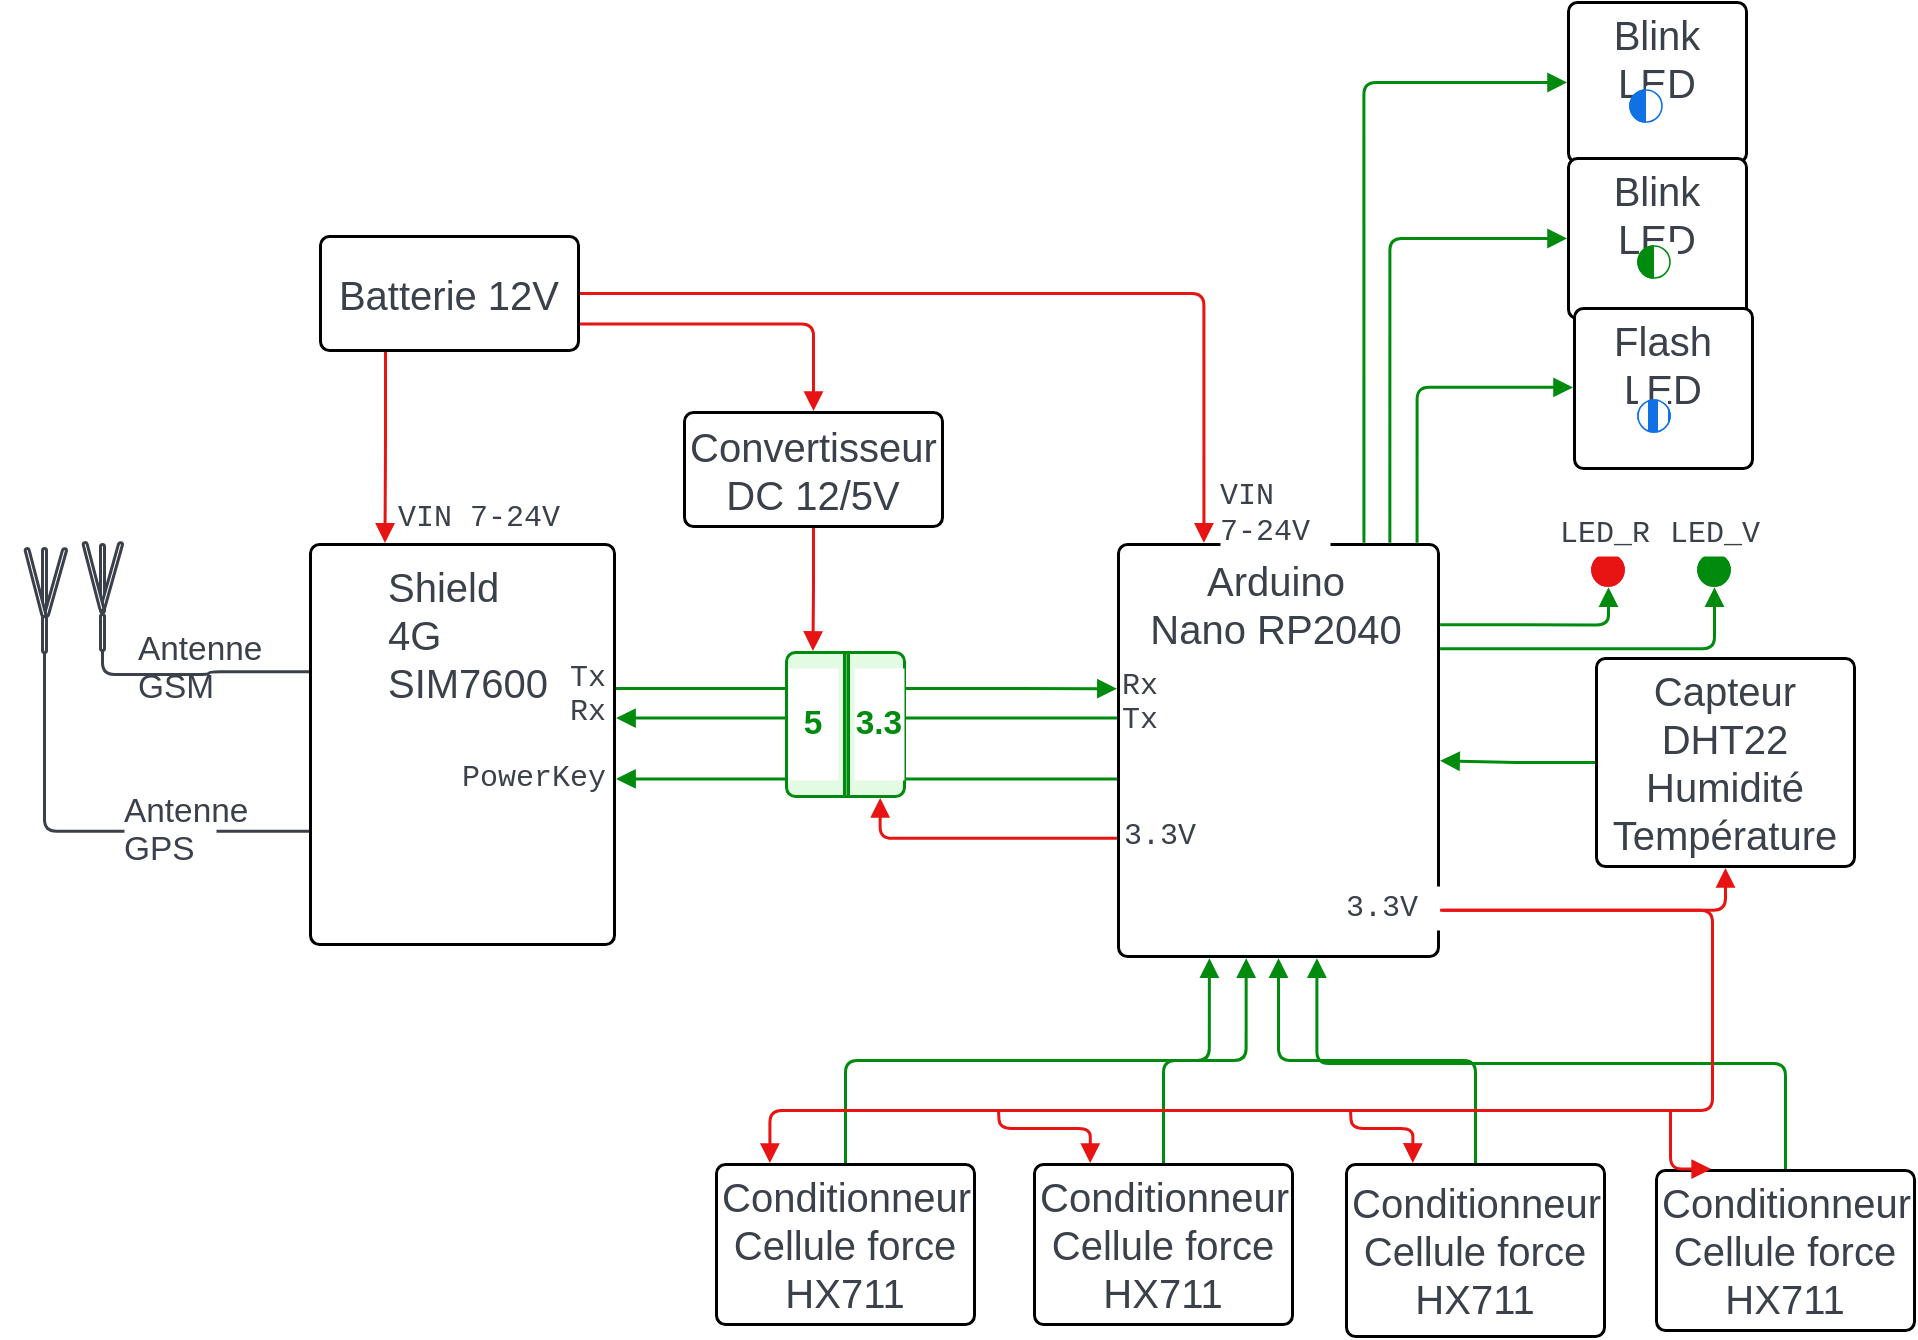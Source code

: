 <mxfile version="22.1.0" type="github">
  <diagram name="Page-1" id="kDd6vCQBPgRqK_6mCECh">
    <mxGraphModel dx="-643" dy="98" grid="1" gridSize="10" guides="1" tooltips="1" connect="1" arrows="1" fold="1" page="1" pageScale="1" pageWidth="827" pageHeight="1169" math="0" shadow="0">
      <root>
        <mxCell id="0" />
        <mxCell id="1" parent="0" />
        <mxCell id="z5a40IIx1b7K1molm0N_-2" value="Blink LED&#xa;" style="html=1;overflow=block;blockSpacing=1;whiteSpace=wrap;fontSize=20;fontColor=#3a414a;spacing=3.8;strokeOpacity=100;rounded=1;absoluteArcSize=1;arcSize=9;strokeWidth=1.5;lucidId=wam2Kq3MyECr;" vertex="1" parent="1">
          <mxGeometry x="2192" y="1124" width="89" height="80" as="geometry" />
        </mxCell>
        <mxCell id="z5a40IIx1b7K1molm0N_-3" value="Blink LED&#xa;" style="html=1;overflow=block;blockSpacing=1;whiteSpace=wrap;fontSize=20;fontColor=#3a414a;spacing=3.8;strokeOpacity=100;rounded=1;absoluteArcSize=1;arcSize=9;strokeWidth=1.5;lucidId=Kam2kGSk9TJp;" vertex="1" parent="1">
          <mxGeometry x="2192" y="1202" width="89" height="80" as="geometry" />
        </mxCell>
        <mxCell id="z5a40IIx1b7K1molm0N_-4" value="Flash LED&#xa;" style="html=1;overflow=block;blockSpacing=1;whiteSpace=wrap;fontSize=20;fontColor=#3a414a;spacing=3.8;strokeOpacity=100;rounded=1;absoluteArcSize=1;arcSize=9;strokeWidth=1.5;lucidId=I~l21GsN-wiM;" vertex="1" parent="1">
          <mxGeometry x="2195" y="1277" width="89" height="80" as="geometry" />
        </mxCell>
        <mxCell id="z5a40IIx1b7K1molm0N_-5" value="" style="html=1;jettySize=18;whiteSpace=wrap;fontSize=13;strokeColor=#008a0e;strokeOpacity=100;strokeWidth=1.5;rounded=1;arcSize=12;edgeStyle=orthogonalEdgeStyle;startArrow=block;startFill=1;endArrow=none;exitX=1.005;exitY=0.586;exitPerimeter=0;entryX=-0.005;entryY=0.569;entryPerimeter=0;lucidId=isl2nDDobucf;" edge="1" parent="1" source="z5a40IIx1b7K1molm0N_-9" target="z5a40IIx1b7K1molm0N_-6">
          <mxGeometry width="100" height="100" relative="1" as="geometry">
            <Array as="points" />
          </mxGeometry>
        </mxCell>
        <mxCell id="z5a40IIx1b7K1molm0N_-6" value="" style="html=1;overflow=block;blockSpacing=1;whiteSpace=wrap;fontSize=13;spacing=3.8;strokeOpacity=100;rounded=1;absoluteArcSize=1;arcSize=9;strokeWidth=1.5;lucidId=~il23Dk-kgkk;" vertex="1" parent="1">
          <mxGeometry x="1967" y="1395" width="160" height="206" as="geometry" />
        </mxCell>
        <mxCell id="z5a40IIx1b7K1molm0N_-7" value="" style="html=1;jettySize=18;whiteSpace=wrap;fontSize=13;strokeColor=#008a0e;strokeOpacity=100;strokeWidth=1.5;rounded=1;arcSize=12;edgeStyle=orthogonalEdgeStyle;startArrow=block;startFill=1;endArrow=none;exitX=1.005;exitY=0.434;exitPerimeter=0;entryX=-0.005;entryY=0.421;entryPerimeter=0;lucidId=iql2d-2Zj.b3;" edge="1" parent="1" source="z5a40IIx1b7K1molm0N_-9" target="z5a40IIx1b7K1molm0N_-6">
          <mxGeometry width="100" height="100" relative="1" as="geometry">
            <Array as="points" />
          </mxGeometry>
        </mxCell>
        <mxCell id="z5a40IIx1b7K1molm0N_-8" value="" style="html=1;jettySize=18;whiteSpace=wrap;fontSize=13;strokeColor=#008a0e;strokeOpacity=100;strokeWidth=1.5;rounded=1;arcSize=12;edgeStyle=orthogonalEdgeStyle;startArrow=none;endArrow=block;endFill=1;exitX=1.005;exitY=0.36;exitPerimeter=0;entryX=-0.005;entryY=0.35;entryPerimeter=0;lucidId=Qol2aMwSK3-S;" edge="1" parent="1" source="z5a40IIx1b7K1molm0N_-9" target="z5a40IIx1b7K1molm0N_-6">
          <mxGeometry width="100" height="100" relative="1" as="geometry">
            <Array as="points" />
          </mxGeometry>
        </mxCell>
        <mxCell id="z5a40IIx1b7K1molm0N_-9" value="" style="html=1;overflow=block;blockSpacing=1;whiteSpace=wrap;fontSize=13;spacing=3.8;strokeOpacity=100;rounded=1;absoluteArcSize=1;arcSize=9;strokeWidth=1.5;lucidId=1il2_6-KEyYq;" vertex="1" parent="1">
          <mxGeometry x="1563" y="1395" width="152" height="200" as="geometry" />
        </mxCell>
        <mxCell id="z5a40IIx1b7K1molm0N_-10" value="Arduino&#xa;Nano RP2040" style="html=1;overflow=block;blockSpacing=1;whiteSpace=wrap;fontSize=20;fontColor=#3a414a;spacing=0;fillColor=#ffffff;strokeWidth=1.5;strokeColor=none;lucidId=irl2oav~GlaL;" vertex="1" parent="1">
          <mxGeometry x="1980" y="1401" width="132" height="43" as="geometry" />
        </mxCell>
        <mxCell id="z5a40IIx1b7K1molm0N_-11" value="&lt;div style=&quot;display: flex; justify-content: flex-start; text-align: left; align-items: baseline; font-size: 0; line-height: 1.25;margin-top: -2px;&quot;&gt;&lt;span&gt;&lt;span style=&quot;font-size:16.7px;color:#3a414a;&quot;&gt;Antenne &#xa;&lt;/span&gt;&lt;/span&gt;&lt;/div&gt;&lt;div style=&quot;display: flex; justify-content: flex-start; text-align: left; align-items: baseline; font-size: 0; line-height: 1.25;margin-top: -2px;&quot;&gt;&lt;span&gt;&lt;span style=&quot;font-size:16.7px;color:#3a414a;&quot;&gt;GSM&lt;/span&gt;&lt;/span&gt;&lt;/div&gt;" style="html=1;overflow=block;blockSpacing=1;whiteSpace=wrap;fontSize=13;spacing=0;verticalAlign=top;fillColor=#ffffff;strokeWidth=1.5;strokeColor=none;lucidId=jyl23Vy3XqJ3;" vertex="1" parent="1">
          <mxGeometry x="1477" y="1440" width="75" height="40" as="geometry" />
        </mxCell>
        <mxCell id="z5a40IIx1b7K1molm0N_-12" value="&lt;div style=&quot;display: flex; justify-content: flex-end; text-align: right; align-items: baseline; font-size: 0; line-height: 1.25;margin-top: -2px;&quot;&gt;&lt;span&gt;&lt;span style=&quot;font-size:15px;color:#3a414a;font-family: Cousine;&quot;&gt;Tx&#xa;&lt;/span&gt;&lt;/span&gt;&lt;/div&gt;&lt;div style=&quot;display: flex; justify-content: flex-end; text-align: right; align-items: baseline; font-size: 0; line-height: 1.25;margin-top: -2px;&quot;&gt;&lt;span&gt;&lt;span style=&quot;font-size:15px;color:#3a414a;font-family: Cousine;&quot;&gt;Rx&#xa;&lt;/span&gt;&lt;/span&gt;&lt;/div&gt;&lt;div style=&quot;display: flex; justify-content: flex-end; text-align: right; align-items: baseline; font-size: 0; line-height: 1.25;margin-top: -2px;&quot;&gt;&lt;span&gt;&lt;span style=&quot;font-size:15px;color:#3a414a;font-family: Cousine;&quot;&gt;&#xa;&lt;/span&gt;&lt;/span&gt;&lt;/div&gt;&lt;div style=&quot;display: flex; justify-content: flex-end; text-align: right; align-items: baseline; font-size: 0; line-height: 1.25;margin-top: -2px;&quot;&gt;&lt;span&gt;&lt;span style=&quot;font-size:15px;color:#3a414a;font-family: Cousine;&quot;&gt;PowerKey&lt;/span&gt;&lt;/span&gt;&lt;/div&gt;" style="html=1;overflow=block;blockSpacing=1;whiteSpace=wrap;fontSize=13;fontFamily=Cousine;spacing=0;verticalAlign=top;fillColor=#ffffff;strokeWidth=1.5;strokeColor=none;lucidId=2ol2ThRLC8Y2;" vertex="1" parent="1">
          <mxGeometry x="1633" y="1456" width="78" height="68" as="geometry" />
        </mxCell>
        <mxCell id="z5a40IIx1b7K1molm0N_-13" value="&lt;div style=&quot;display: flex; justify-content: flex-start; text-align: left; align-items: baseline; font-size: 0; line-height: 1.25;margin-top: -2px;&quot;&gt;&lt;span&gt;&lt;span style=&quot;font-size:15px;color:#3a414a;font-family: Cousine;&quot;&gt;Rx&#xa;&lt;/span&gt;&lt;/span&gt;&lt;/div&gt;&lt;div style=&quot;display: flex; justify-content: flex-start; text-align: left; align-items: baseline; font-size: 0; line-height: 1.25;margin-top: -2px;&quot;&gt;&lt;span&gt;&lt;span style=&quot;font-size:15px;color:#3a414a;font-family: Cousine;&quot;&gt;Tx&lt;/span&gt;&lt;/span&gt;&lt;/div&gt;" style="html=1;overflow=block;blockSpacing=1;whiteSpace=wrap;fontSize=13;fontFamily=Cousine;spacing=0;verticalAlign=middle;fillColor=#ffffff;strokeWidth=1.5;strokeColor=none;lucidId=Eql20tewpAD.;" vertex="1" parent="1">
          <mxGeometry x="1969" y="1453" width="19" height="45" as="geometry" />
        </mxCell>
        <mxCell id="z5a40IIx1b7K1molm0N_-14" value="Batterie 12V" style="html=1;overflow=block;blockSpacing=1;whiteSpace=wrap;fontSize=20;fontColor=#3a414a;spacing=3.8;strokeOpacity=100;rounded=1;absoluteArcSize=1;arcSize=9;strokeWidth=1.5;lucidId=Akl2k1XcJ_OP;" vertex="1" parent="1">
          <mxGeometry x="1568" y="1241" width="129" height="57" as="geometry" />
        </mxCell>
        <mxCell id="z5a40IIx1b7K1molm0N_-15" value="" style="html=1;jettySize=18;whiteSpace=wrap;fontSize=13;strokeColor=#e81313;strokeOpacity=100;strokeWidth=1.5;rounded=1;arcSize=12;edgeStyle=orthogonalEdgeStyle;startArrow=none;endArrow=block;endFill=1;exitX=0.252;exitY=1.013;exitPerimeter=0;entryX=0.245;entryY=-0.004;entryPerimeter=0;lucidId=Ukl2D3fALh_a;" edge="1" parent="1" source="z5a40IIx1b7K1molm0N_-14" target="z5a40IIx1b7K1molm0N_-9">
          <mxGeometry width="100" height="100" relative="1" as="geometry">
            <Array as="points" />
          </mxGeometry>
        </mxCell>
        <mxCell id="z5a40IIx1b7K1molm0N_-16" value="" style="html=1;jettySize=18;whiteSpace=wrap;fontSize=13;strokeColor=#e81313;strokeOpacity=100;strokeWidth=1.5;rounded=1;arcSize=12;edgeStyle=orthogonalEdgeStyle;startArrow=none;endArrow=block;endFill=1;exitX=1.006;exitY=0.5;exitPerimeter=0;entryX=0.267;entryY=-0.004;entryPerimeter=0;lucidId=vll2SxOi3kdY;" edge="1" parent="1" source="z5a40IIx1b7K1molm0N_-14" target="z5a40IIx1b7K1molm0N_-6">
          <mxGeometry width="100" height="100" relative="1" as="geometry">
            <Array as="points" />
          </mxGeometry>
        </mxCell>
        <mxCell id="z5a40IIx1b7K1molm0N_-17" value="" style="group;dropTarget=0;pointerEvents=0;" vertex="1" parent="1">
          <mxGeometry x="1795" y="1449" width="72" height="72" as="geometry" />
        </mxCell>
        <mxCell id="z5a40IIx1b7K1molm0N_-18" value="" style="html=1;overflow=block;blockSpacing=1;whiteSpace=wrap;fontSize=13;align=center;spacing=3.8;strokeColor=#008a0e;strokeOpacity=100;fillOpacity=100;rounded=1;absoluteArcSize=1;arcSize=9;fillColor=#e3fae3;strokeWidth=1.5;lucidId=lml2sWP87581;" vertex="1" parent="z5a40IIx1b7K1molm0N_-17">
          <mxGeometry x="6" width="59" height="72" as="geometry" />
        </mxCell>
        <mxCell id="z5a40IIx1b7K1molm0N_-19" value="5" style="html=1;overflow=block;blockSpacing=1;whiteSpace=wrap;fontSize=16.7;fontColor=#008a0e;fontStyle=1;align=center;spacing=0;fillColor=#ffffff;strokeWidth=1.5;strokeColor=none;lucidId=lml2~8v~_dHL;" vertex="1" parent="z5a40IIx1b7K1molm0N_-17">
          <mxGeometry x="7" y="8" width="25" height="56" as="geometry" />
        </mxCell>
        <mxCell id="z5a40IIx1b7K1molm0N_-20" value="3.3" style="html=1;overflow=block;blockSpacing=1;whiteSpace=wrap;fontSize=16.7;fontColor=#008a0e;fontStyle=1;align=center;spacing=0;fillColor=#ffffff;strokeWidth=1.5;strokeColor=none;lucidId=lml2aCfvG56b;" vertex="1" parent="z5a40IIx1b7K1molm0N_-17">
          <mxGeometry x="40" y="8" width="25" height="56" as="geometry" />
        </mxCell>
        <mxCell id="z5a40IIx1b7K1molm0N_-21" value="" style="html=1;overflow=block;blockSpacing=1;whiteSpace=wrap;fontSize=13;spacing=0;strokeColor=#008a0e;strokeOpacity=100;fillOpacity=100;rounded=1;absoluteArcSize=1;arcSize=9;rotation=-270;fillColor=#54c45e;strokeWidth=1.5;lucidId=lml2AcNpxKE8;" vertex="1" parent="z5a40IIx1b7K1molm0N_-17">
          <mxGeometry y="35" width="72" height="2" as="geometry" />
        </mxCell>
        <mxCell id="z5a40IIx1b7K1molm0N_-40" value="Shield 4G&#xa;SIM7600" style="html=1;overflow=block;blockSpacing=1;whiteSpace=wrap;fontSize=20;fontColor=#3a414a;align=left;spacing=3.8;verticalAlign=top;strokeColor=none;fillOpacity=0;fillColor=#ffffff;strokeWidth=0;lucidId=Mrl24iQ1_XWD;" vertex="1" parent="1">
          <mxGeometry x="1599" y="1402" width="81" height="80" as="geometry" />
        </mxCell>
        <mxCell id="z5a40IIx1b7K1molm0N_-41" value="" style="group;dropTarget=0;pointerEvents=0;" vertex="1" parent="1">
          <mxGeometry x="1450" y="1410" width="44" height="28" as="geometry" />
        </mxCell>
        <mxCell id="z5a40IIx1b7K1molm0N_-42" value="" style="html=1;overflow=block;blockSpacing=1;whiteSpace=wrap;fontSize=13;spacing=0;strokeColor=#3a414a;strokeOpacity=100;rounded=1;absoluteArcSize=1;arcSize=9;rotation=-270;strokeWidth=1.5;lucidId=jwl2tyw8.3m_;" vertex="1" parent="z5a40IIx1b7K1molm0N_-41">
          <mxGeometry x="-8" y="1" width="34" height="2" as="geometry" />
        </mxCell>
        <mxCell id="z5a40IIx1b7K1molm0N_-43" value="" style="html=1;overflow=block;blockSpacing=1;whiteSpace=wrap;fontSize=13;spacing=0;strokeColor=#3a414a;strokeOpacity=100;rounded=1;absoluteArcSize=1;arcSize=9;rotation=-254.305;strokeWidth=1.5;lucidId=Iwl2Ux_pUbyy;" vertex="1" parent="z5a40IIx1b7K1molm0N_-41">
          <mxGeometry x="-4" width="35" height="2" as="geometry" />
        </mxCell>
        <mxCell id="z5a40IIx1b7K1molm0N_-44" value="" style="html=1;overflow=block;blockSpacing=1;whiteSpace=wrap;fontSize=13;spacing=0;strokeColor=#3a414a;strokeOpacity=100;rounded=1;absoluteArcSize=1;arcSize=9;rotation=75.504;strokeWidth=1.5;lucidId=7wl2mtoWIzVA;" vertex="1" parent="z5a40IIx1b7K1molm0N_-41">
          <mxGeometry x="-13" width="35" height="2" as="geometry" />
        </mxCell>
        <mxCell id="z5a40IIx1b7K1molm0N_-45" value="" style="html=1;overflow=block;blockSpacing=1;whiteSpace=wrap;fontSize=13;spacing=0;strokeColor=#3a414a;strokeOpacity=100;rounded=1;absoluteArcSize=1;arcSize=9;rotation=-270;strokeWidth=1.5;lucidId=jxl29xUAXIb~;" vertex="1" parent="z5a40IIx1b7K1molm0N_-41">
          <mxGeometry y="28" width="18" height="2" as="geometry" />
        </mxCell>
        <mxCell id="z5a40IIx1b7K1molm0N_-46" value="" style="group;dropTarget=0;pointerEvents=0;" vertex="1" parent="1">
          <mxGeometry x="1408" y="1413" width="45" height="28" as="geometry" />
        </mxCell>
        <mxCell id="z5a40IIx1b7K1molm0N_-47" value="" style="html=1;overflow=block;blockSpacing=1;whiteSpace=wrap;fontSize=13;spacing=0;strokeColor=#3a414a;strokeOpacity=100;rounded=1;absoluteArcSize=1;arcSize=9;rotation=-270;strokeWidth=1.5;lucidId=Nxl2-lpFcH1q;" vertex="1" parent="z5a40IIx1b7K1molm0N_-46">
          <mxGeometry x="5" width="34" height="2" as="geometry" />
        </mxCell>
        <mxCell id="z5a40IIx1b7K1molm0N_-48" value="" style="html=1;overflow=block;blockSpacing=1;whiteSpace=wrap;fontSize=13;spacing=0;strokeColor=#3a414a;strokeOpacity=100;rounded=1;absoluteArcSize=1;arcSize=9;rotation=-254.305;strokeWidth=1.5;lucidId=Nxl2GQDLz5vj;" vertex="1" parent="z5a40IIx1b7K1molm0N_-46">
          <mxGeometry x="10" width="35" height="2" as="geometry" />
        </mxCell>
        <mxCell id="z5a40IIx1b7K1molm0N_-49" value="" style="html=1;overflow=block;blockSpacing=1;whiteSpace=wrap;fontSize=13;spacing=0;strokeColor=#3a414a;strokeOpacity=100;rounded=1;absoluteArcSize=1;arcSize=9;rotation=75.504;strokeWidth=1.5;lucidId=Nxl2s.B~17ht;" vertex="1" parent="z5a40IIx1b7K1molm0N_-46">
          <mxGeometry width="35" height="2" as="geometry" />
        </mxCell>
        <mxCell id="z5a40IIx1b7K1molm0N_-50" value="" style="html=1;overflow=block;blockSpacing=1;whiteSpace=wrap;fontSize=13;spacing=0;strokeColor=#3a414a;strokeOpacity=100;rounded=1;absoluteArcSize=1;arcSize=9;rotation=-270;strokeWidth=1.5;lucidId=Nxl2yRoJXzgx;" vertex="1" parent="z5a40IIx1b7K1molm0N_-46">
          <mxGeometry x="13" y="26" width="18" height="2" as="geometry" />
        </mxCell>
        <mxCell id="z5a40IIx1b7K1molm0N_-51" value="" style="html=1;jettySize=18;whiteSpace=wrap;fontSize=13;strokeColor=#3a414a;strokeOpacity=100;strokeWidth=1.5;rounded=1;arcSize=12;edgeStyle=orthogonalEdgeStyle;startArrow=none;endArrow=none;exitX=-0.005;exitY=0.318;exitPerimeter=0;entryX=1;entryY=0.5;entryPerimeter=0;lucidId=2xl2dHbw8EfJ;" edge="1" parent="1" source="z5a40IIx1b7K1molm0N_-9" target="z5a40IIx1b7K1molm0N_-45">
          <mxGeometry width="100" height="100" relative="1" as="geometry">
            <Array as="points">
              <mxPoint x="1512" y="1459" />
              <mxPoint x="1512" y="1460" />
              <mxPoint x="1459" y="1460" />
            </Array>
          </mxGeometry>
        </mxCell>
        <mxCell id="z5a40IIx1b7K1molm0N_-52" value="" style="html=1;jettySize=18;whiteSpace=wrap;fontSize=13;strokeColor=#3a414a;strokeOpacity=100;strokeWidth=1.5;rounded=1;arcSize=12;edgeStyle=orthogonalEdgeStyle;startArrow=none;endArrow=none;exitX=-0.005;exitY=0.717;exitPerimeter=0;entryX=1;entryY=0.5;entryPerimeter=0;lucidId=4yl2cOL5Rbx4;" edge="1" parent="1" source="z5a40IIx1b7K1molm0N_-9" target="z5a40IIx1b7K1molm0N_-50">
          <mxGeometry width="100" height="100" relative="1" as="geometry">
            <Array as="points" />
          </mxGeometry>
        </mxCell>
        <mxCell id="z5a40IIx1b7K1molm0N_-53" value="&lt;div style=&quot;display: flex; justify-content: flex-start; text-align: left; align-items: baseline; font-size: 0; line-height: 1.25;margin-top: -2px;&quot;&gt;&lt;span&gt;&lt;span style=&quot;font-size:16.7px;color:#3a414a;&quot;&gt;Antenne &#xa;&lt;/span&gt;&lt;/span&gt;&lt;/div&gt;&lt;div style=&quot;display: flex; justify-content: flex-start; text-align: left; align-items: baseline; font-size: 0; line-height: 1.25;margin-top: -2px;&quot;&gt;&lt;span&gt;&lt;span style=&quot;font-size:16.7px;color:#3a414a;&quot;&gt;GPS&lt;/span&gt;&lt;/span&gt;&lt;/div&gt;" style="html=1;overflow=block;blockSpacing=1;whiteSpace=wrap;fontSize=13;spacing=0;verticalAlign=top;fillColor=#ffffff;strokeWidth=1.5;strokeColor=none;lucidId=9yl2a~dbPtPK;" vertex="1" parent="1">
          <mxGeometry x="1470" y="1521" width="46" height="40" as="geometry" />
        </mxCell>
        <mxCell id="z5a40IIx1b7K1molm0N_-54" value="Convertisseur DC 12/5V" style="html=1;overflow=block;blockSpacing=1;whiteSpace=wrap;fontSize=20;fontColor=#3a414a;spacing=3.8;strokeOpacity=100;rounded=1;absoluteArcSize=1;arcSize=9;strokeWidth=1.5;lucidId=ozl26dJxAqzv;" vertex="1" parent="1">
          <mxGeometry x="1750" y="1329" width="129" height="57" as="geometry" />
        </mxCell>
        <mxCell id="z5a40IIx1b7K1molm0N_-55" value="Capteur DHT22&#xa;Humidité&#xa;Température" style="html=1;overflow=block;blockSpacing=1;whiteSpace=wrap;fontSize=20;fontColor=#3a414a;spacing=3.8;strokeOpacity=100;rounded=1;absoluteArcSize=1;arcSize=9;strokeWidth=1.5;lucidId=iAl24wP3O9cr;" vertex="1" parent="1">
          <mxGeometry x="2206" y="1452" width="129" height="104" as="geometry" />
        </mxCell>
        <mxCell id="z5a40IIx1b7K1molm0N_-56" value="" style="html=1;jettySize=18;whiteSpace=wrap;fontSize=13;strokeColor=#008a0e;strokeOpacity=100;strokeWidth=1.5;rounded=1;arcSize=12;edgeStyle=orthogonalEdgeStyle;startArrow=none;endArrow=block;endFill=1;exitX=-0.006;exitY=0.5;exitPerimeter=0;entryX=1.005;entryY=0.525;entryPerimeter=0;lucidId=aBl2-XN9TArK;" edge="1" parent="1" source="z5a40IIx1b7K1molm0N_-55" target="z5a40IIx1b7K1molm0N_-6">
          <mxGeometry width="100" height="100" relative="1" as="geometry">
            <Array as="points" />
          </mxGeometry>
        </mxCell>
        <mxCell id="z5a40IIx1b7K1molm0N_-57" value="Conditionneur&#xa;Cellule force&#xa;HX711" style="html=1;overflow=block;blockSpacing=1;whiteSpace=wrap;fontSize=20;fontColor=#3a414a;spacing=3.8;strokeOpacity=100;rounded=1;absoluteArcSize=1;arcSize=9;strokeWidth=1.5;lucidId=RUl2H39iLhSZ;" vertex="1" parent="1">
          <mxGeometry x="1925" y="1705" width="129" height="80" as="geometry" />
        </mxCell>
        <mxCell id="z5a40IIx1b7K1molm0N_-58" value="Conditionneur&#xa;Cellule force&#xa;HX711" style="html=1;overflow=block;blockSpacing=1;whiteSpace=wrap;fontSize=20;fontColor=#3a414a;spacing=3.8;strokeOpacity=100;rounded=1;absoluteArcSize=1;arcSize=9;strokeWidth=1.5;lucidId=dVl2Au.kcAYe;" vertex="1" parent="1">
          <mxGeometry x="1766" y="1705" width="129" height="80" as="geometry" />
        </mxCell>
        <mxCell id="z5a40IIx1b7K1molm0N_-59" value="Conditionneur&#xa;Cellule force&#xa;HX711" style="html=1;overflow=block;blockSpacing=1;whiteSpace=wrap;fontSize=20;fontColor=#3a414a;spacing=3.8;strokeOpacity=100;rounded=1;absoluteArcSize=1;arcSize=9;strokeWidth=1.5;lucidId=dVl29gMZvtSj;" vertex="1" parent="1">
          <mxGeometry x="2081" y="1705" width="129" height="86" as="geometry" />
        </mxCell>
        <mxCell id="z5a40IIx1b7K1molm0N_-60" value="Conditionneur&#xa;Cellule force&#xa;HX711" style="html=1;overflow=block;blockSpacing=1;whiteSpace=wrap;fontSize=20;fontColor=#3a414a;spacing=3.8;strokeOpacity=100;rounded=1;absoluteArcSize=1;arcSize=9;strokeWidth=1.5;lucidId=eVl2-CQv_7~p;" vertex="1" parent="1">
          <mxGeometry x="2236" y="1708" width="129" height="80" as="geometry" />
        </mxCell>
        <mxCell id="z5a40IIx1b7K1molm0N_-61" value="" style="html=1;jettySize=18;whiteSpace=wrap;fontSize=13;strokeColor=#008a0e;strokeOpacity=100;strokeWidth=1.5;rounded=1;arcSize=12;edgeStyle=orthogonalEdgeStyle;startArrow=block;startFill=1;endArrow=none;exitX=0.284;exitY=1.004;exitPerimeter=0;entryX=0.5;entryY=-0.009;entryPerimeter=0;lucidId=CVl2x13nre-T;" edge="1" parent="1" source="z5a40IIx1b7K1molm0N_-6" target="z5a40IIx1b7K1molm0N_-58">
          <mxGeometry width="100" height="100" relative="1" as="geometry">
            <Array as="points" />
          </mxGeometry>
        </mxCell>
        <mxCell id="z5a40IIx1b7K1molm0N_-62" value="" style="html=1;jettySize=18;whiteSpace=wrap;fontSize=13;strokeColor=#008a0e;strokeOpacity=100;strokeWidth=1.5;rounded=1;arcSize=12;edgeStyle=orthogonalEdgeStyle;startArrow=block;startFill=1;endArrow=none;exitX=0.399;exitY=1.004;exitPerimeter=0;entryX=0.5;entryY=-0.009;entryPerimeter=0;lucidId=4Vl2owp2-N0Y;" edge="1" parent="1" source="z5a40IIx1b7K1molm0N_-6" target="z5a40IIx1b7K1molm0N_-57">
          <mxGeometry width="100" height="100" relative="1" as="geometry">
            <Array as="points" />
          </mxGeometry>
        </mxCell>
        <mxCell id="z5a40IIx1b7K1molm0N_-63" value="" style="html=1;jettySize=18;whiteSpace=wrap;fontSize=13;strokeColor=#008a0e;strokeOpacity=100;strokeWidth=1.5;rounded=1;arcSize=12;edgeStyle=orthogonalEdgeStyle;startArrow=block;startFill=1;endArrow=none;exitX=0.5;exitY=1.004;exitPerimeter=0;entryX=0.5;entryY=-0.009;entryPerimeter=0;lucidId=mWl2KOU0v2QU;" edge="1" parent="1" source="z5a40IIx1b7K1molm0N_-6" target="z5a40IIx1b7K1molm0N_-59">
          <mxGeometry width="100" height="100" relative="1" as="geometry">
            <Array as="points" />
          </mxGeometry>
        </mxCell>
        <mxCell id="z5a40IIx1b7K1molm0N_-64" value="" style="html=1;jettySize=18;whiteSpace=wrap;fontSize=13;strokeColor=#008a0e;strokeOpacity=100;strokeWidth=1.5;rounded=1;arcSize=12;edgeStyle=orthogonalEdgeStyle;startArrow=block;startFill=1;endArrow=none;exitX=0.62;exitY=1.004;exitPerimeter=0;entryX=0.5;entryY=-0.009;entryPerimeter=0;lucidId=LWl2CUjEAij3;" edge="1" parent="1" source="z5a40IIx1b7K1molm0N_-6" target="z5a40IIx1b7K1molm0N_-60">
          <mxGeometry width="100" height="100" relative="1" as="geometry">
            <Array as="points" />
          </mxGeometry>
        </mxCell>
        <mxCell id="z5a40IIx1b7K1molm0N_-65" value="" style="html=1;jettySize=18;whiteSpace=wrap;fontSize=13;strokeColor=#e81313;strokeOpacity=100;strokeWidth=1.5;rounded=1;arcSize=12;edgeStyle=orthogonalEdgeStyle;startArrow=block;startFill=1;endArrow=none;exitX=0.207;exitY=-0.009;exitPerimeter=0;entryX=1.005;entryY=0.888;entryPerimeter=0;lucidId=q1l2I2f_z2gF;" edge="1" parent="1" source="z5a40IIx1b7K1molm0N_-58" target="z5a40IIx1b7K1molm0N_-6">
          <mxGeometry width="100" height="100" relative="1" as="geometry">
            <Array as="points">
              <mxPoint x="1793" y="1678" />
              <mxPoint x="2264" y="1678" />
              <mxPoint x="2264" y="1578" />
            </Array>
          </mxGeometry>
        </mxCell>
        <mxCell id="z5a40IIx1b7K1molm0N_-66" value="" style="html=1;jettySize=18;whiteSpace=wrap;fontSize=13;strokeColor=#e81313;strokeOpacity=100;strokeWidth=1.5;rounded=1;arcSize=12;edgeStyle=orthogonalEdgeStyle;startArrow=block;startFill=1;endArrow=none;exitX=0.216;exitY=-0.009;exitPerimeter=0;lucidId=F1l2730JvWF9;" edge="1" parent="1" source="z5a40IIx1b7K1molm0N_-57">
          <mxGeometry width="100" height="100" relative="1" as="geometry">
            <Array as="points" />
            <mxPoint x="1907" y="1678" as="targetPoint" />
          </mxGeometry>
        </mxCell>
        <mxCell id="z5a40IIx1b7K1molm0N_-67" value="" style="html=1;jettySize=18;whiteSpace=wrap;fontSize=13;strokeColor=#e81313;strokeOpacity=100;strokeWidth=1.5;rounded=1;arcSize=12;edgeStyle=orthogonalEdgeStyle;startArrow=block;startFill=1;endArrow=none;exitX=0.257;exitY=-0.009;exitPerimeter=0;lucidId=V1l207W.sN5c;" edge="1" parent="1" source="z5a40IIx1b7K1molm0N_-59">
          <mxGeometry width="100" height="100" relative="1" as="geometry">
            <Array as="points" />
            <mxPoint x="2083" y="1678" as="targetPoint" />
          </mxGeometry>
        </mxCell>
        <mxCell id="z5a40IIx1b7K1molm0N_-68" value="" style="html=1;jettySize=18;whiteSpace=wrap;fontSize=13;strokeColor=#e81313;strokeOpacity=100;strokeWidth=1.5;rounded=1;arcSize=12;edgeStyle=orthogonalEdgeStyle;startArrow=block;startFill=1;endArrow=none;exitX=0.212;exitY=-0.009;exitPerimeter=0;lucidId=k2l2Ns~3N1tw;" edge="1" parent="1" source="z5a40IIx1b7K1molm0N_-60">
          <mxGeometry width="100" height="100" relative="1" as="geometry">
            <Array as="points" />
            <mxPoint x="2243" y="1678" as="targetPoint" />
          </mxGeometry>
        </mxCell>
        <mxCell id="z5a40IIx1b7K1molm0N_-69" value="3.3V" style="html=1;overflow=block;blockSpacing=1;whiteSpace=wrap;fontSize=15;fontFamily=Cousine;fontColor=#3a414a;align=left;spacing=0;verticalAlign=middle;fillColor=#ffffff;strokeWidth=1.5;strokeColor=none;lucidId=v2l26z0juteI;" vertex="1" parent="1">
          <mxGeometry x="2081" y="1566" width="48" height="22" as="geometry" />
        </mxCell>
        <mxCell id="z5a40IIx1b7K1molm0N_-70" value="" style="html=1;jettySize=18;whiteSpace=wrap;fontSize=13;strokeColor=#e81313;strokeOpacity=100;strokeWidth=1.5;rounded=1;arcSize=12;edgeStyle=orthogonalEdgeStyle;startArrow=none;endArrow=block;endFill=1;exitX=0.5;exitY=1.013;exitPerimeter=0;entryX=0.224;entryY=-0.01;entryPerimeter=0;lucidId=q3l2MF-iDhpW;" edge="1" parent="1" source="z5a40IIx1b7K1molm0N_-54" target="z5a40IIx1b7K1molm0N_-18">
          <mxGeometry width="100" height="100" relative="1" as="geometry">
            <Array as="points" />
          </mxGeometry>
        </mxCell>
        <mxCell id="z5a40IIx1b7K1molm0N_-71" value="" style="html=1;jettySize=18;whiteSpace=wrap;fontSize=13;strokeColor=#e81313;strokeOpacity=100;strokeWidth=1.5;rounded=1;arcSize=12;edgeStyle=orthogonalEdgeStyle;startArrow=none;endArrow=block;endFill=1;exitX=1.006;exitY=0.768;exitPerimeter=0;entryX=0.5;entryY=-0.013;entryPerimeter=0;lucidId=N3l2IinGHAsS;" edge="1" parent="1" source="z5a40IIx1b7K1molm0N_-14" target="z5a40IIx1b7K1molm0N_-54">
          <mxGeometry width="100" height="100" relative="1" as="geometry">
            <Array as="points" />
          </mxGeometry>
        </mxCell>
        <mxCell id="z5a40IIx1b7K1molm0N_-72" value="3.3V" style="html=1;overflow=block;blockSpacing=1;whiteSpace=wrap;fontSize=15;fontFamily=Cousine;fontColor=#3a414a;align=left;spacing=0;verticalAlign=middle;fillColor=#ffffff;strokeWidth=1.5;strokeColor=none;lucidId=13l2PmKCMgW5;" vertex="1" parent="1">
          <mxGeometry x="1970" y="1530" width="48" height="22" as="geometry" />
        </mxCell>
        <mxCell id="z5a40IIx1b7K1molm0N_-73" value="" style="html=1;jettySize=18;whiteSpace=wrap;fontSize=13;strokeColor=#e81313;strokeOpacity=100;strokeWidth=1.5;rounded=1;arcSize=12;edgeStyle=orthogonalEdgeStyle;startArrow=none;endArrow=block;endFill=1;exitX=-0.005;exitY=0.713;exitPerimeter=0;entryX=0.794;entryY=1.01;entryPerimeter=0;lucidId=.3l2zNnErTDh;" edge="1" parent="1" source="z5a40IIx1b7K1molm0N_-6" target="z5a40IIx1b7K1molm0N_-18">
          <mxGeometry width="100" height="100" relative="1" as="geometry">
            <Array as="points" />
          </mxGeometry>
        </mxCell>
        <mxCell id="z5a40IIx1b7K1molm0N_-74" value="VIN&#xa;7-24V" style="html=1;overflow=block;blockSpacing=1;whiteSpace=wrap;fontSize=15;fontFamily=Cousine;fontColor=#3a414a;align=left;spacing=0;verticalAlign=middle;fillColor=#ffffff;strokeWidth=1.5;strokeColor=none;lucidId=z4l2SBInwVun;" vertex="1" parent="1">
          <mxGeometry x="2018" y="1362" width="55" height="34" as="geometry" />
        </mxCell>
        <mxCell id="z5a40IIx1b7K1molm0N_-75" value="VIN 7-24V" style="html=1;overflow=block;blockSpacing=1;whiteSpace=wrap;fontSize=15;fontFamily=Cousine;fontColor=#3a414a;align=left;spacing=0;verticalAlign=middle;fillColor=#ffffff;strokeWidth=1.5;strokeColor=none;lucidId=04l27GrsJnOX;" vertex="1" parent="1">
          <mxGeometry x="1607" y="1370" width="84" height="23" as="geometry" />
        </mxCell>
        <mxCell id="z5a40IIx1b7K1molm0N_-76" value="" style="html=1;jettySize=18;whiteSpace=wrap;fontSize=13;strokeColor=#e81313;strokeOpacity=100;strokeWidth=1.5;rounded=1;arcSize=12;edgeStyle=orthogonalEdgeStyle;startArrow=none;endArrow=block;endFill=1;exitX=1.005;exitY=0.888;exitPerimeter=0;entryX=0.5;entryY=1.007;entryPerimeter=0;lucidId=q8l2.p_1AyUx;" edge="1" parent="1" source="z5a40IIx1b7K1molm0N_-6" target="z5a40IIx1b7K1molm0N_-55">
          <mxGeometry width="100" height="100" relative="1" as="geometry">
            <Array as="points">
              <mxPoint x="2271" y="1578" />
            </Array>
          </mxGeometry>
        </mxCell>
        <mxCell id="z5a40IIx1b7K1molm0N_-77" value="" style="group;dropTarget=0;pointerEvents=0;" vertex="1" parent="1">
          <mxGeometry x="2204" y="1400" width="16" height="16" as="geometry" />
        </mxCell>
        <mxCell id="z5a40IIx1b7K1molm0N_-78" value="" style="html=1;overflow=block;blockSpacing=1;whiteSpace=wrap;ellipse;fontSize=13;align=center;spacing=3.8;strokeColor=#e81313;strokeOpacity=100;fillOpacity=100;rounded=1;absoluteArcSize=1;arcSize=9;fillColor=#e81313;strokeWidth=0.8;lucidId=j9l2DxXG1-Rb;" vertex="1" parent="z5a40IIx1b7K1molm0N_-77">
          <mxGeometry width="16" height="16" as="geometry" />
        </mxCell>
        <mxCell id="z5a40IIx1b7K1molm0N_-79" value="" style="html=1;overflow=block;blockSpacing=1;whiteSpace=wrap;ellipse;fontSize=13;align=center;spacing=3.8;strokeColor=#e81313;strokeOpacity=100;fillOpacity=0;rounded=1;absoluteArcSize=1;arcSize=9;fillColor=#000000;strokeWidth=0.8;lucidId=j9l2u5ucRt0_;" vertex="1" parent="z5a40IIx1b7K1molm0N_-77">
          <mxGeometry width="16" height="16" as="geometry" />
        </mxCell>
        <mxCell id="z5a40IIx1b7K1molm0N_-80" value="" style="group;dropTarget=0;pointerEvents=0;" vertex="1" parent="1">
          <mxGeometry x="2223" y="1166" width="20" height="20" as="geometry" />
        </mxCell>
        <mxCell id="z5a40IIx1b7K1molm0N_-81" value="" style="html=1;overflow=block;blockSpacing=1;whiteSpace=wrap;ellipse;fontSize=13;align=center;spacing=3.8;strokeColor=#1071e5;strokeOpacity=100;fillOpacity=100;rounded=1;absoluteArcSize=1;arcSize=9;fillColor=#1071e5;strokeWidth=0.8;lucidId=j9l2VyBEFBY~;" vertex="1" parent="z5a40IIx1b7K1molm0N_-80">
          <mxGeometry y="2" width="16" height="16" as="geometry" />
        </mxCell>
        <mxCell id="z5a40IIx1b7K1molm0N_-82" value="" style="html=1;overflow=block;blockSpacing=1;whiteSpace=wrap;fontSize=13;align=center;spacing=3.8;strokeOpacity=0;fillOpacity=100;fillColor=#ffffff;strokeWidth=0.8;lucidId=j9l2b39aMz3q;" vertex="1" parent="z5a40IIx1b7K1molm0N_-80">
          <mxGeometry x="8" width="12" height="20" as="geometry" />
        </mxCell>
        <mxCell id="z5a40IIx1b7K1molm0N_-83" value="" style="html=1;overflow=block;blockSpacing=1;whiteSpace=wrap;ellipse;fontSize=13;align=center;spacing=3.8;strokeColor=#1071e5;strokeOpacity=100;fillOpacity=0;rounded=1;absoluteArcSize=1;arcSize=9;fillColor=#000000;strokeWidth=0.8;lucidId=j9l2OA46zekw;" vertex="1" parent="z5a40IIx1b7K1molm0N_-80">
          <mxGeometry y="2" width="16" height="16" as="geometry" />
        </mxCell>
        <mxCell id="z5a40IIx1b7K1molm0N_-84" value="" style="group;dropTarget=0;pointerEvents=0;" vertex="1" parent="1">
          <mxGeometry x="2227" y="1244" width="20" height="20" as="geometry" />
        </mxCell>
        <mxCell id="z5a40IIx1b7K1molm0N_-85" value="" style="html=1;overflow=block;blockSpacing=1;whiteSpace=wrap;ellipse;fontSize=13;align=center;spacing=3.8;strokeColor=#008a0e;strokeOpacity=100;fillOpacity=100;rounded=1;absoluteArcSize=1;arcSize=9;fillColor=#008a0e;strokeWidth=0.8;lucidId=j9l2H~zrD157;" vertex="1" parent="z5a40IIx1b7K1molm0N_-84">
          <mxGeometry y="2" width="16" height="16" as="geometry" />
        </mxCell>
        <mxCell id="z5a40IIx1b7K1molm0N_-86" value="" style="html=1;overflow=block;blockSpacing=1;whiteSpace=wrap;fontSize=13;align=center;spacing=3.8;strokeOpacity=0;fillOpacity=100;fillColor=#ffffff;strokeWidth=0.8;lucidId=j9l2~eJ8LWpc;" vertex="1" parent="z5a40IIx1b7K1molm0N_-84">
          <mxGeometry x="8" width="12" height="20" as="geometry" />
        </mxCell>
        <mxCell id="z5a40IIx1b7K1molm0N_-87" value="" style="html=1;overflow=block;blockSpacing=1;whiteSpace=wrap;ellipse;fontSize=13;align=center;spacing=3.8;strokeColor=#008a0e;strokeOpacity=100;fillOpacity=0;rounded=1;absoluteArcSize=1;arcSize=9;fillColor=#000000;strokeWidth=0.8;lucidId=j9l2GdCPN9mn;" vertex="1" parent="z5a40IIx1b7K1molm0N_-84">
          <mxGeometry y="2" width="16" height="16" as="geometry" />
        </mxCell>
        <mxCell id="z5a40IIx1b7K1molm0N_-88" value="" style="html=1;jettySize=18;whiteSpace=wrap;fontSize=13;strokeColor=#008a0e;strokeOpacity=100;strokeWidth=1.5;rounded=1;arcSize=12;edgeStyle=orthogonalEdgeStyle;startArrow=none;endArrow=block;endFill=1;exitX=1.005;exitY=0.195;exitPerimeter=0;entryX=0.5;entryY=1.024;entryPerimeter=0;lucidId=u_l2jn-2nJ0M;" edge="1" parent="1" source="z5a40IIx1b7K1molm0N_-6" target="z5a40IIx1b7K1molm0N_-78">
          <mxGeometry width="100" height="100" relative="1" as="geometry">
            <Array as="points" />
          </mxGeometry>
        </mxCell>
        <mxCell id="z5a40IIx1b7K1molm0N_-89" value="" style="group;dropTarget=0;pointerEvents=0;" vertex="1" parent="1">
          <mxGeometry x="2257" y="1400" width="16" height="16" as="geometry" />
        </mxCell>
        <mxCell id="z5a40IIx1b7K1molm0N_-90" value="" style="html=1;overflow=block;blockSpacing=1;whiteSpace=wrap;ellipse;fontSize=13;align=center;spacing=3.8;strokeColor=#008a0e;strokeOpacity=100;fillOpacity=100;rounded=1;absoluteArcSize=1;arcSize=9;fillColor=#008a0e;strokeWidth=0.8;lucidId=3_l2w4hO9F03;" vertex="1" parent="z5a40IIx1b7K1molm0N_-89">
          <mxGeometry width="16" height="16" as="geometry" />
        </mxCell>
        <mxCell id="z5a40IIx1b7K1molm0N_-91" value="" style="html=1;overflow=block;blockSpacing=1;whiteSpace=wrap;ellipse;fontSize=13;align=center;spacing=3.8;strokeColor=#008a0e;strokeOpacity=100;fillOpacity=100;rounded=1;absoluteArcSize=1;arcSize=9;fillColor=#008a0e;strokeWidth=0.8;lucidId=3_l2h9yo_aPl;" vertex="1" parent="z5a40IIx1b7K1molm0N_-89">
          <mxGeometry width="16" height="16" as="geometry" />
        </mxCell>
        <mxCell id="z5a40IIx1b7K1molm0N_-92" value="" style="html=1;jettySize=18;whiteSpace=wrap;fontSize=13;strokeColor=#008a0e;strokeOpacity=100;strokeWidth=1.5;rounded=1;arcSize=12;edgeStyle=orthogonalEdgeStyle;startArrow=none;endArrow=block;endFill=1;exitX=1.005;exitY=0.253;exitPerimeter=0;entryX=0.5;entryY=1.024;entryPerimeter=0;lucidId=3_l2qD4253Nh;" edge="1" parent="1" source="z5a40IIx1b7K1molm0N_-6" target="z5a40IIx1b7K1molm0N_-90">
          <mxGeometry width="100" height="100" relative="1" as="geometry">
            <Array as="points" />
          </mxGeometry>
        </mxCell>
        <mxCell id="z5a40IIx1b7K1molm0N_-93" value="LED_R" style="html=1;overflow=block;blockSpacing=1;whiteSpace=wrap;fontSize=15;fontFamily=Cousine;fontColor=#3a414a;align=left;spacing=0;verticalAlign=middle;fillColor=#ffffff;strokeWidth=1.5;strokeColor=none;lucidId=L.l2K7xMMUiG;" vertex="1" parent="1">
          <mxGeometry x="2188" y="1379" width="48" height="22" as="geometry" />
        </mxCell>
        <mxCell id="z5a40IIx1b7K1molm0N_-94" value="LED_V" style="html=1;overflow=block;blockSpacing=1;whiteSpace=wrap;fontSize=15;fontFamily=Cousine;fontColor=#3a414a;align=left;spacing=0;verticalAlign=middle;fillColor=#ffffff;strokeWidth=1.5;strokeColor=none;lucidId=1.l2Pd~q.kod;" vertex="1" parent="1">
          <mxGeometry x="2243" y="1379" width="48" height="22" as="geometry" />
        </mxCell>
        <mxCell id="z5a40IIx1b7K1molm0N_-95" value="" style="group;dropTarget=0;pointerEvents=0;" vertex="1" parent="1">
          <mxGeometry x="2227" y="1323" width="16" height="16" as="geometry" />
        </mxCell>
        <mxCell id="z5a40IIx1b7K1molm0N_-96" value="" style="html=1;overflow=block;blockSpacing=1;whiteSpace=wrap;ellipse;fontSize=13;align=center;spacing=3.8;strokeColor=#1071e5;strokeOpacity=100;fillOpacity=100;rounded=1;absoluteArcSize=1;arcSize=9;fillColor=#1071e5;strokeWidth=0.8;lucidId=zdm2e6pyiLZf;" vertex="1" parent="z5a40IIx1b7K1molm0N_-95">
          <mxGeometry width="16" height="16" as="geometry" />
        </mxCell>
        <mxCell id="z5a40IIx1b7K1molm0N_-97" value=" " style="html=1;overflow=block;blockSpacing=1;whiteSpace=wrap;fontSize=16.7;fontColor=#333333;align=center;spacing=3.8;strokeOpacity=0;fillOpacity=100;fillColor=#ffffff;strokeWidth=0.8;lucidId=zdm20fibonnE;" vertex="1" parent="z5a40IIx1b7K1molm0N_-95">
          <mxGeometry x="10" width="5" height="16" as="geometry" />
        </mxCell>
        <mxCell id="z5a40IIx1b7K1molm0N_-98" value=" " style="html=1;overflow=block;blockSpacing=1;whiteSpace=wrap;fontSize=16.7;fontColor=#333333;align=center;spacing=3.8;strokeOpacity=0;fillOpacity=100;fillColor=#ffffff;strokeWidth=0.8;lucidId=zdm2JMue53gv;" vertex="1" parent="z5a40IIx1b7K1molm0N_-95">
          <mxGeometry width="5" height="16" as="geometry" />
        </mxCell>
        <mxCell id="z5a40IIx1b7K1molm0N_-99" value="" style="html=1;overflow=block;blockSpacing=1;whiteSpace=wrap;ellipse;fontSize=13;align=center;spacing=3.8;strokeColor=#1071e5;strokeOpacity=100;fillOpacity=0;rounded=1;absoluteArcSize=1;arcSize=9;fillColor=#000000;strokeWidth=0.8;lucidId=zdm2wqPHejAZ;" vertex="1" parent="z5a40IIx1b7K1molm0N_-95">
          <mxGeometry width="16" height="16" as="geometry" />
        </mxCell>
        <mxCell id="z5a40IIx1b7K1molm0N_-100" value="" style="html=1;jettySize=18;whiteSpace=wrap;fontSize=13;strokeColor=#008a0e;strokeOpacity=100;strokeWidth=1.5;rounded=1;arcSize=12;edgeStyle=orthogonalEdgeStyle;startArrow=none;endArrow=block;endFill=1;exitX=0.767;exitY=-0.004;exitPerimeter=0;entryX=-0.008;entryY=0.5;entryPerimeter=0;lucidId=Wdm2D~14uIIP;" edge="1" parent="1" source="z5a40IIx1b7K1molm0N_-6" target="z5a40IIx1b7K1molm0N_-2">
          <mxGeometry width="100" height="100" relative="1" as="geometry">
            <Array as="points" />
          </mxGeometry>
        </mxCell>
        <mxCell id="z5a40IIx1b7K1molm0N_-101" value="" style="html=1;jettySize=18;whiteSpace=wrap;fontSize=13;strokeColor=#008a0e;strokeOpacity=100;strokeWidth=1.5;rounded=1;arcSize=12;edgeStyle=orthogonalEdgeStyle;startArrow=none;endArrow=block;endFill=1;exitX=0.848;exitY=-0.004;exitPerimeter=0;entryX=-0.008;entryY=0.5;entryPerimeter=0;lucidId=7dm2jm.SXScr;" edge="1" parent="1" source="z5a40IIx1b7K1molm0N_-6" target="z5a40IIx1b7K1molm0N_-3">
          <mxGeometry width="100" height="100" relative="1" as="geometry">
            <Array as="points" />
          </mxGeometry>
        </mxCell>
        <mxCell id="z5a40IIx1b7K1molm0N_-102" value="" style="html=1;jettySize=18;whiteSpace=wrap;fontSize=13;strokeColor=#008a0e;strokeOpacity=100;strokeWidth=1.5;rounded=1;arcSize=12;edgeStyle=orthogonalEdgeStyle;startArrow=none;endArrow=block;endFill=1;exitX=0.933;exitY=-0.004;exitPerimeter=0;entryX=-0.008;entryY=0.493;entryPerimeter=0;lucidId=iem2SsWHVqdZ;" edge="1" parent="1" source="z5a40IIx1b7K1molm0N_-6" target="z5a40IIx1b7K1molm0N_-4">
          <mxGeometry width="100" height="100" relative="1" as="geometry">
            <Array as="points" />
          </mxGeometry>
        </mxCell>
      </root>
    </mxGraphModel>
  </diagram>
</mxfile>
